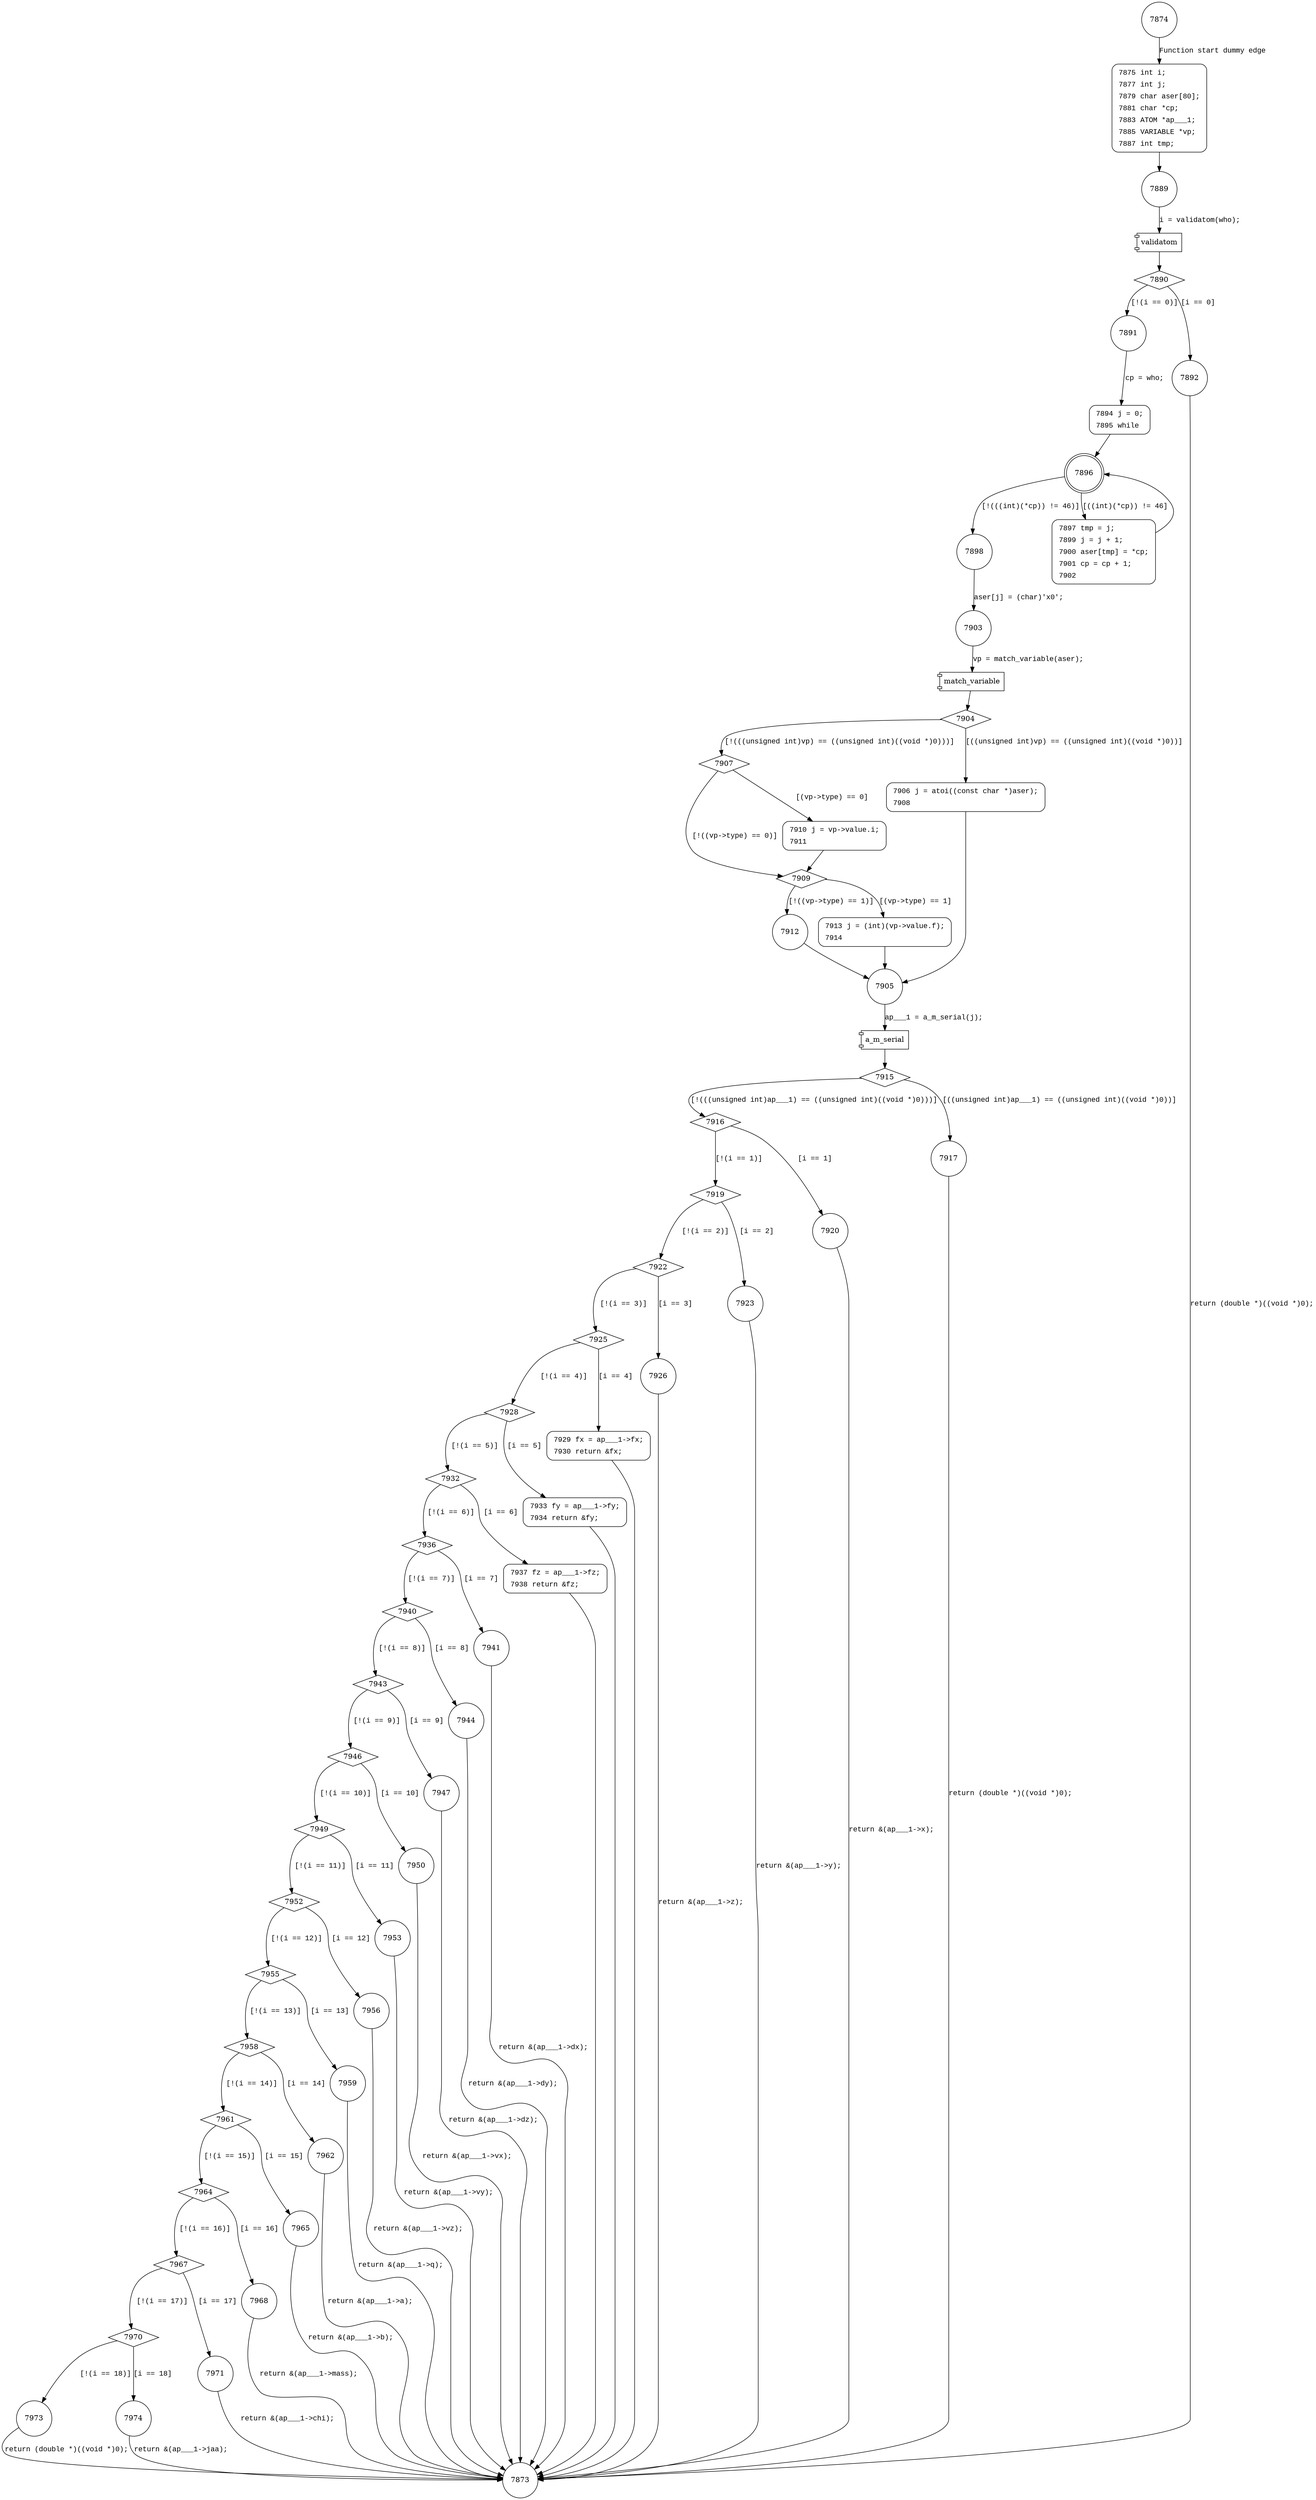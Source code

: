 digraph getatomdata {
7874 [shape="circle"]
7875 [shape="circle"]
7889 [shape="circle"]
7890 [shape="diamond"]
7891 [shape="circle"]
7892 [shape="circle"]
7894 [shape="circle"]
7896 [shape="doublecircle"]
7898 [shape="circle"]
7897 [shape="circle"]
7903 [shape="circle"]
7904 [shape="diamond"]
7907 [shape="diamond"]
7906 [shape="circle"]
7905 [shape="circle"]
7915 [shape="diamond"]
7916 [shape="diamond"]
7917 [shape="circle"]
7919 [shape="diamond"]
7920 [shape="circle"]
7922 [shape="diamond"]
7923 [shape="circle"]
7925 [shape="diamond"]
7926 [shape="circle"]
7928 [shape="diamond"]
7929 [shape="circle"]
7932 [shape="diamond"]
7933 [shape="circle"]
7936 [shape="diamond"]
7937 [shape="circle"]
7940 [shape="diamond"]
7941 [shape="circle"]
7943 [shape="diamond"]
7944 [shape="circle"]
7946 [shape="diamond"]
7947 [shape="circle"]
7949 [shape="diamond"]
7950 [shape="circle"]
7952 [shape="diamond"]
7953 [shape="circle"]
7955 [shape="diamond"]
7956 [shape="circle"]
7958 [shape="diamond"]
7959 [shape="circle"]
7961 [shape="diamond"]
7962 [shape="circle"]
7964 [shape="diamond"]
7965 [shape="circle"]
7967 [shape="diamond"]
7968 [shape="circle"]
7970 [shape="diamond"]
7971 [shape="circle"]
7973 [shape="circle"]
7974 [shape="circle"]
7873 [shape="circle"]
7909 [shape="diamond"]
7910 [shape="circle"]
7912 [shape="circle"]
7913 [shape="circle"]
7875 [style="filled,bold" penwidth="1" fillcolor="white" fontname="Courier New" shape="Mrecord" label=<<table border="0" cellborder="0" cellpadding="3" bgcolor="white"><tr><td align="right">7875</td><td align="left">int i;</td></tr><tr><td align="right">7877</td><td align="left">int j;</td></tr><tr><td align="right">7879</td><td align="left">char aser[80];</td></tr><tr><td align="right">7881</td><td align="left">char *cp;</td></tr><tr><td align="right">7883</td><td align="left">ATOM *ap___1;</td></tr><tr><td align="right">7885</td><td align="left">VARIABLE *vp;</td></tr><tr><td align="right">7887</td><td align="left">int tmp;</td></tr></table>>]
7875 -> 7889[label=""]
7894 [style="filled,bold" penwidth="1" fillcolor="white" fontname="Courier New" shape="Mrecord" label=<<table border="0" cellborder="0" cellpadding="3" bgcolor="white"><tr><td align="right">7894</td><td align="left">j = 0;</td></tr><tr><td align="right">7895</td><td align="left">while</td></tr></table>>]
7894 -> 7896[label=""]
7897 [style="filled,bold" penwidth="1" fillcolor="white" fontname="Courier New" shape="Mrecord" label=<<table border="0" cellborder="0" cellpadding="3" bgcolor="white"><tr><td align="right">7897</td><td align="left">tmp = j;</td></tr><tr><td align="right">7899</td><td align="left">j = j + 1;</td></tr><tr><td align="right">7900</td><td align="left">aser[tmp] = *cp;</td></tr><tr><td align="right">7901</td><td align="left">cp = cp + 1;</td></tr><tr><td align="right">7902</td><td align="left"></td></tr></table>>]
7897 -> 7896[label=""]
7906 [style="filled,bold" penwidth="1" fillcolor="white" fontname="Courier New" shape="Mrecord" label=<<table border="0" cellborder="0" cellpadding="3" bgcolor="white"><tr><td align="right">7906</td><td align="left">j = atoi((const char *)aser);</td></tr><tr><td align="right">7908</td><td align="left"></td></tr></table>>]
7906 -> 7905[label=""]
7929 [style="filled,bold" penwidth="1" fillcolor="white" fontname="Courier New" shape="Mrecord" label=<<table border="0" cellborder="0" cellpadding="3" bgcolor="white"><tr><td align="right">7929</td><td align="left">fx = ap___1-&gt;fx;</td></tr><tr><td align="right">7930</td><td align="left">return &amp;fx;</td></tr></table>>]
7929 -> 7873[label=""]
7933 [style="filled,bold" penwidth="1" fillcolor="white" fontname="Courier New" shape="Mrecord" label=<<table border="0" cellborder="0" cellpadding="3" bgcolor="white"><tr><td align="right">7933</td><td align="left">fy = ap___1-&gt;fy;</td></tr><tr><td align="right">7934</td><td align="left">return &amp;fy;</td></tr></table>>]
7933 -> 7873[label=""]
7937 [style="filled,bold" penwidth="1" fillcolor="white" fontname="Courier New" shape="Mrecord" label=<<table border="0" cellborder="0" cellpadding="3" bgcolor="white"><tr><td align="right">7937</td><td align="left">fz = ap___1-&gt;fz;</td></tr><tr><td align="right">7938</td><td align="left">return &amp;fz;</td></tr></table>>]
7937 -> 7873[label=""]
7910 [style="filled,bold" penwidth="1" fillcolor="white" fontname="Courier New" shape="Mrecord" label=<<table border="0" cellborder="0" cellpadding="3" bgcolor="white"><tr><td align="right">7910</td><td align="left">j = vp-&gt;value.i;</td></tr><tr><td align="right">7911</td><td align="left"></td></tr></table>>]
7910 -> 7909[label=""]
7913 [style="filled,bold" penwidth="1" fillcolor="white" fontname="Courier New" shape="Mrecord" label=<<table border="0" cellborder="0" cellpadding="3" bgcolor="white"><tr><td align="right">7913</td><td align="left">j = (int)(vp-&gt;value.f);</td></tr><tr><td align="right">7914</td><td align="left"></td></tr></table>>]
7913 -> 7905[label=""]
7874 -> 7875 [label="Function start dummy edge" fontname="Courier New"]
100658 [shape="component" label="validatom"]
7889 -> 100658 [label="i = validatom(who);" fontname="Courier New"]
100658 -> 7890 [label="" fontname="Courier New"]
7890 -> 7891 [label="[!(i == 0)]" fontname="Courier New"]
7890 -> 7892 [label="[i == 0]" fontname="Courier New"]
7891 -> 7894 [label="cp = who;" fontname="Courier New"]
7896 -> 7898 [label="[!(((int)(*cp)) != 46)]" fontname="Courier New"]
7896 -> 7897 [label="[((int)(*cp)) != 46]" fontname="Courier New"]
7898 -> 7903 [label="aser[j] = (char)'\x0';" fontname="Courier New"]
100659 [shape="component" label="match_variable"]
7903 -> 100659 [label="vp = match_variable(aser);" fontname="Courier New"]
100659 -> 7904 [label="" fontname="Courier New"]
7904 -> 7907 [label="[!(((unsigned int)vp) == ((unsigned int)((void *)0)))]" fontname="Courier New"]
7904 -> 7906 [label="[((unsigned int)vp) == ((unsigned int)((void *)0))]" fontname="Courier New"]
100660 [shape="component" label="a_m_serial"]
7905 -> 100660 [label="ap___1 = a_m_serial(j);" fontname="Courier New"]
100660 -> 7915 [label="" fontname="Courier New"]
7915 -> 7916 [label="[!(((unsigned int)ap___1) == ((unsigned int)((void *)0)))]" fontname="Courier New"]
7915 -> 7917 [label="[((unsigned int)ap___1) == ((unsigned int)((void *)0))]" fontname="Courier New"]
7916 -> 7919 [label="[!(i == 1)]" fontname="Courier New"]
7916 -> 7920 [label="[i == 1]" fontname="Courier New"]
7919 -> 7922 [label="[!(i == 2)]" fontname="Courier New"]
7919 -> 7923 [label="[i == 2]" fontname="Courier New"]
7922 -> 7925 [label="[!(i == 3)]" fontname="Courier New"]
7922 -> 7926 [label="[i == 3]" fontname="Courier New"]
7925 -> 7928 [label="[!(i == 4)]" fontname="Courier New"]
7925 -> 7929 [label="[i == 4]" fontname="Courier New"]
7928 -> 7932 [label="[!(i == 5)]" fontname="Courier New"]
7928 -> 7933 [label="[i == 5]" fontname="Courier New"]
7932 -> 7936 [label="[!(i == 6)]" fontname="Courier New"]
7932 -> 7937 [label="[i == 6]" fontname="Courier New"]
7936 -> 7940 [label="[!(i == 7)]" fontname="Courier New"]
7936 -> 7941 [label="[i == 7]" fontname="Courier New"]
7940 -> 7943 [label="[!(i == 8)]" fontname="Courier New"]
7940 -> 7944 [label="[i == 8]" fontname="Courier New"]
7943 -> 7946 [label="[!(i == 9)]" fontname="Courier New"]
7943 -> 7947 [label="[i == 9]" fontname="Courier New"]
7946 -> 7949 [label="[!(i == 10)]" fontname="Courier New"]
7946 -> 7950 [label="[i == 10]" fontname="Courier New"]
7949 -> 7952 [label="[!(i == 11)]" fontname="Courier New"]
7949 -> 7953 [label="[i == 11]" fontname="Courier New"]
7952 -> 7955 [label="[!(i == 12)]" fontname="Courier New"]
7952 -> 7956 [label="[i == 12]" fontname="Courier New"]
7955 -> 7958 [label="[!(i == 13)]" fontname="Courier New"]
7955 -> 7959 [label="[i == 13]" fontname="Courier New"]
7958 -> 7961 [label="[!(i == 14)]" fontname="Courier New"]
7958 -> 7962 [label="[i == 14]" fontname="Courier New"]
7961 -> 7964 [label="[!(i == 15)]" fontname="Courier New"]
7961 -> 7965 [label="[i == 15]" fontname="Courier New"]
7964 -> 7967 [label="[!(i == 16)]" fontname="Courier New"]
7964 -> 7968 [label="[i == 16]" fontname="Courier New"]
7967 -> 7970 [label="[!(i == 17)]" fontname="Courier New"]
7967 -> 7971 [label="[i == 17]" fontname="Courier New"]
7970 -> 7973 [label="[!(i == 18)]" fontname="Courier New"]
7970 -> 7974 [label="[i == 18]" fontname="Courier New"]
7973 -> 7873 [label="return (double *)((void *)0);" fontname="Courier New"]
7907 -> 7909 [label="[!((vp->type) == 0)]" fontname="Courier New"]
7907 -> 7910 [label="[(vp->type) == 0]" fontname="Courier New"]
7909 -> 7912 [label="[!((vp->type) == 1)]" fontname="Courier New"]
7909 -> 7913 [label="[(vp->type) == 1]" fontname="Courier New"]
7912 -> 7905 [label="" fontname="Courier New"]
7892 -> 7873 [label="return (double *)((void *)0);" fontname="Courier New"]
7917 -> 7873 [label="return (double *)((void *)0);" fontname="Courier New"]
7920 -> 7873 [label="return &(ap___1->x);" fontname="Courier New"]
7923 -> 7873 [label="return &(ap___1->y);" fontname="Courier New"]
7926 -> 7873 [label="return &(ap___1->z);" fontname="Courier New"]
7941 -> 7873 [label="return &(ap___1->dx);" fontname="Courier New"]
7944 -> 7873 [label="return &(ap___1->dy);" fontname="Courier New"]
7947 -> 7873 [label="return &(ap___1->dz);" fontname="Courier New"]
7950 -> 7873 [label="return &(ap___1->vx);" fontname="Courier New"]
7953 -> 7873 [label="return &(ap___1->vy);" fontname="Courier New"]
7956 -> 7873 [label="return &(ap___1->vz);" fontname="Courier New"]
7959 -> 7873 [label="return &(ap___1->q);" fontname="Courier New"]
7962 -> 7873 [label="return &(ap___1->a);" fontname="Courier New"]
7965 -> 7873 [label="return &(ap___1->b);" fontname="Courier New"]
7968 -> 7873 [label="return &(ap___1->mass);" fontname="Courier New"]
7971 -> 7873 [label="return &(ap___1->chi);" fontname="Courier New"]
7974 -> 7873 [label="return &(ap___1->jaa);" fontname="Courier New"]
}